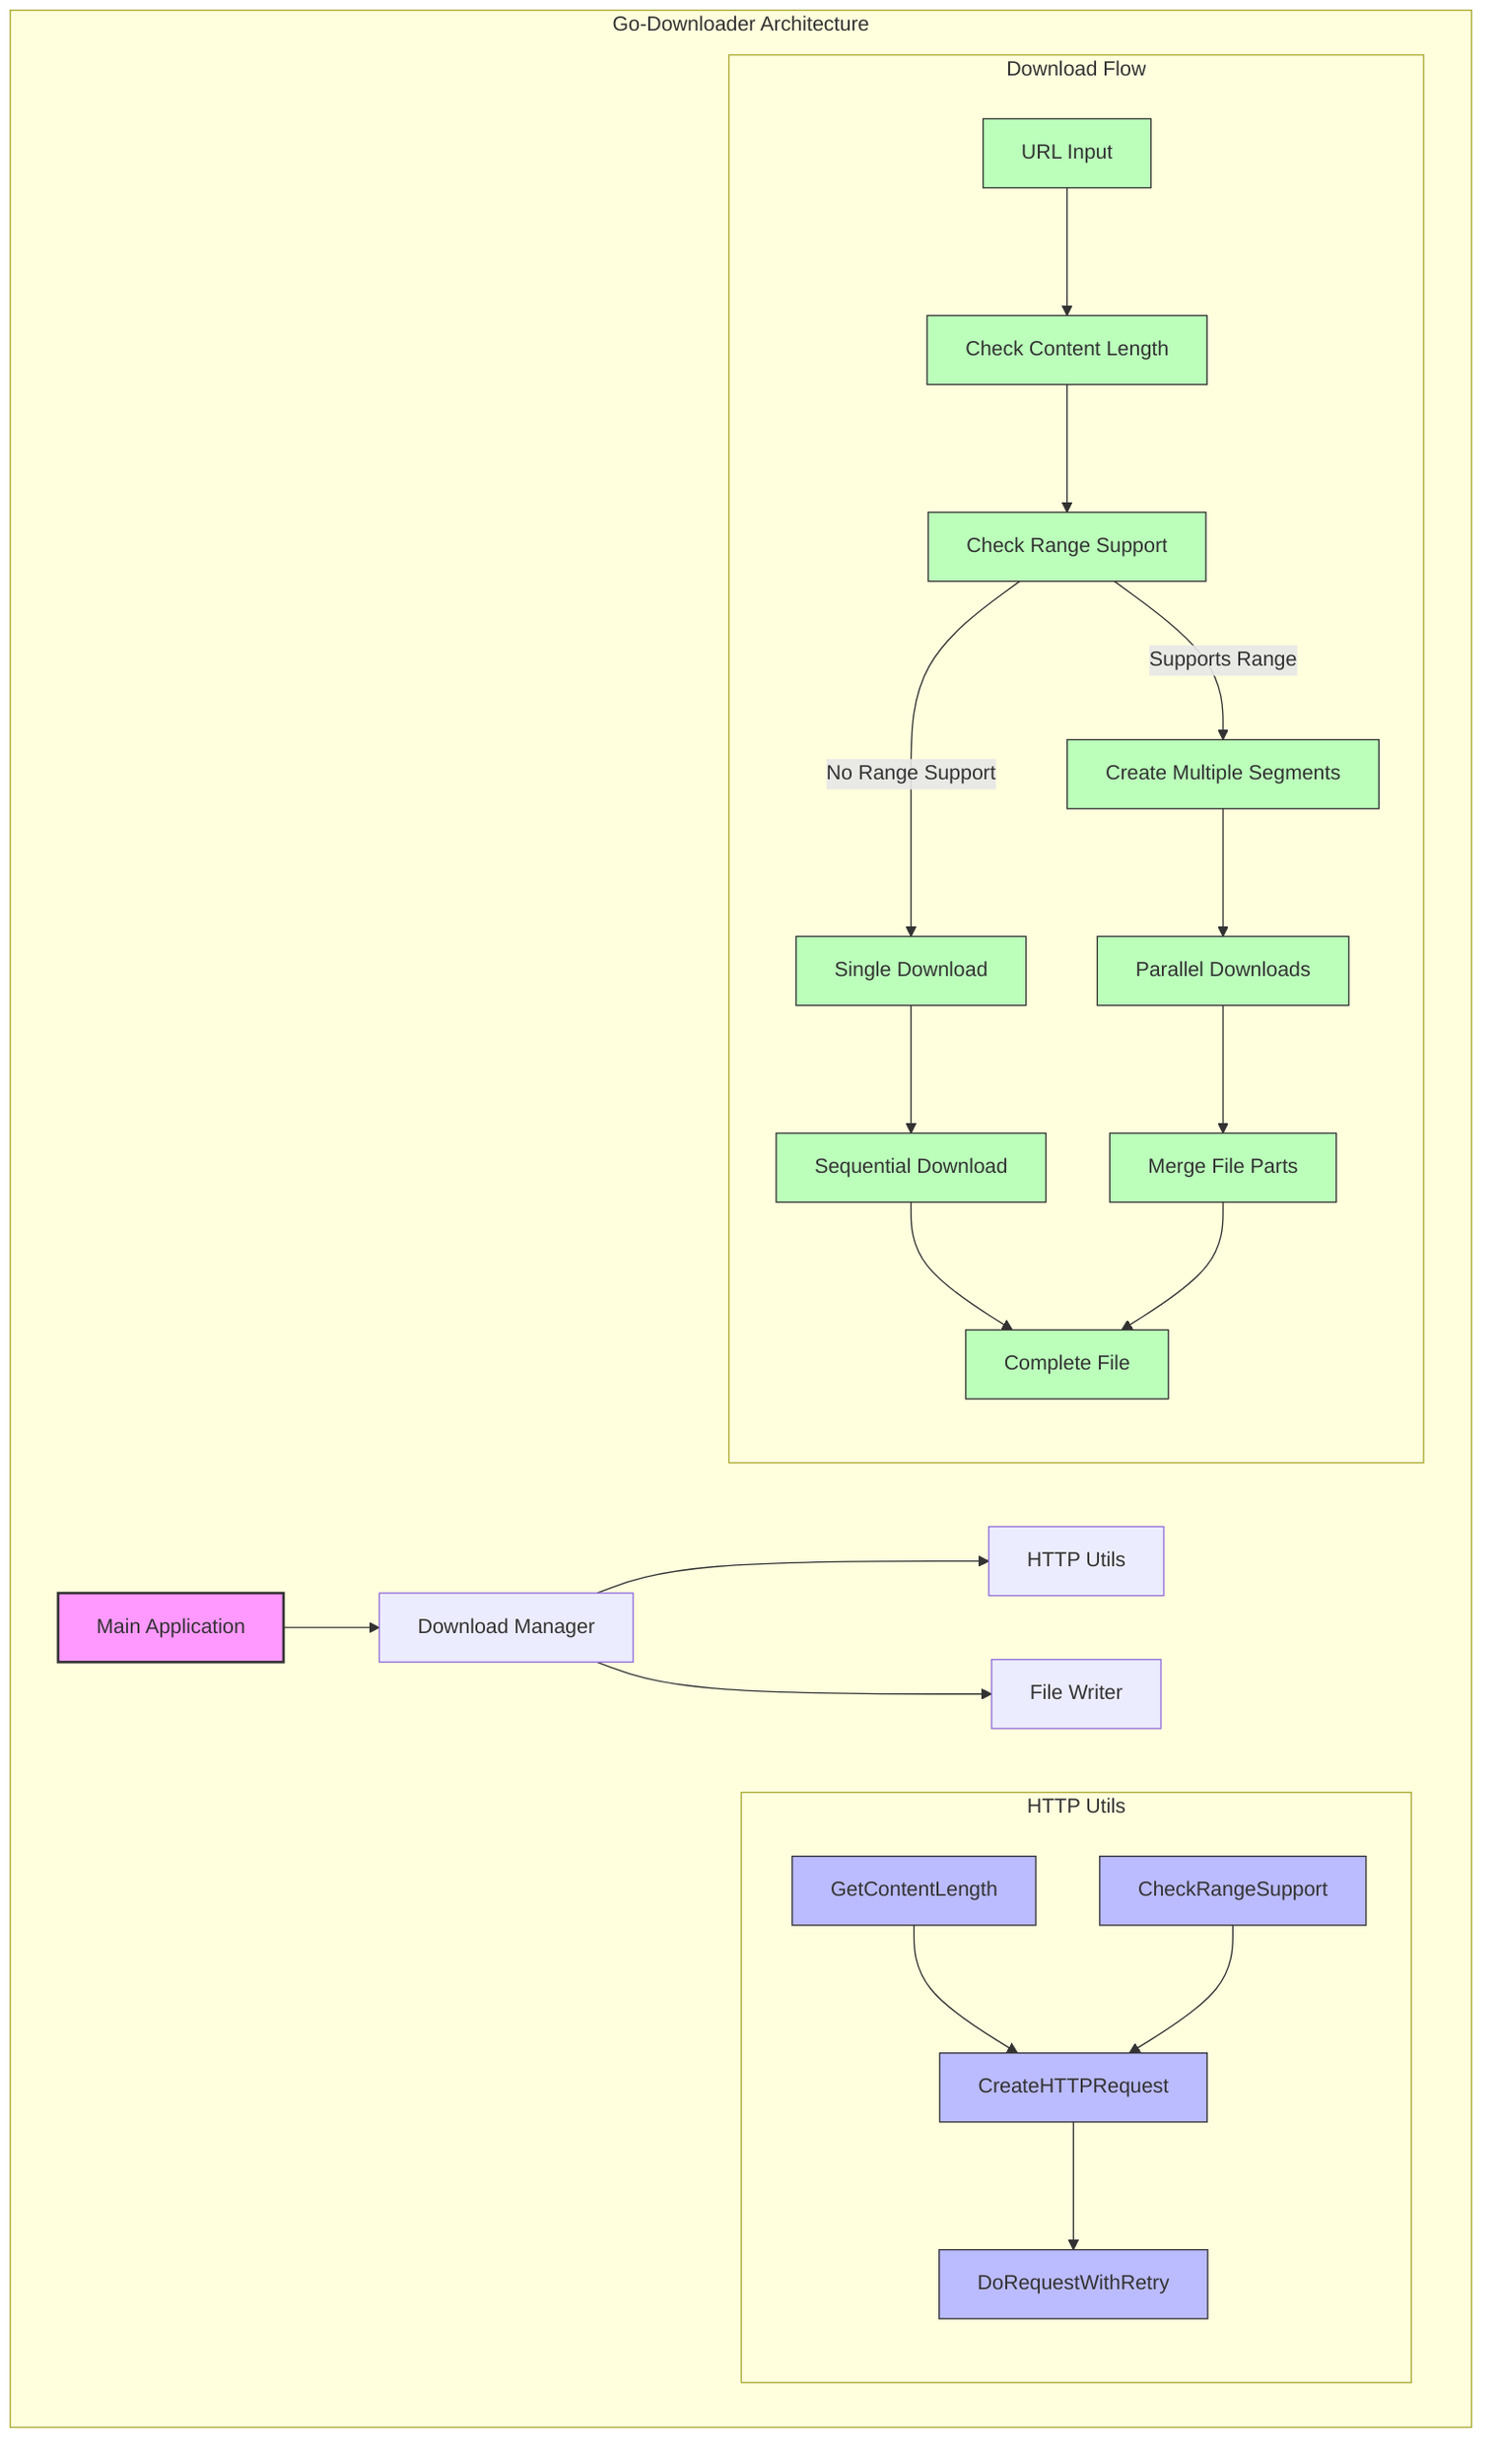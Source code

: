graph TD
    subgraph "Go-Downloader Architecture"
        A[Main Application] --> B[Download Manager]
        B --> C[HTTP Utils]
        
        subgraph "HTTP Utils"
            C1[GetContentLength] --> D1[CreateHTTPRequest]
            C2[CheckRangeSupport] --> D1
            C3[DoRequestWithRetry]
            D1 --> C3
        end
        
        B --> E[File Writer]
        
        subgraph "Download Flow"
            F1[URL Input] --> F2[Check Content Length]
            F2 --> F3[Check Range Support]
            F3 -- "Supports Range" --> F4[Create Multiple Segments]
            F3 -- "No Range Support" --> F5[Single Download]
            F4 --> F6[Parallel Downloads]
            F5 --> F7[Sequential Download]
            F6 --> F8[Merge File Parts]
            F7 --> F9[Complete File]
            F8 --> F9
        end
    end

    classDef main fill:#f9f,stroke:#333,stroke-width:2px;
    classDef util fill:#bbf,stroke:#333,stroke-width:1px;
    classDef flow fill:#bfb,stroke:#333,stroke-width:1px;
    
    class A main;
    class C1,C2,C3,D1 util;
    class F1,F2,F3,F4,F5,F6,F7,F8,F9 flow;
